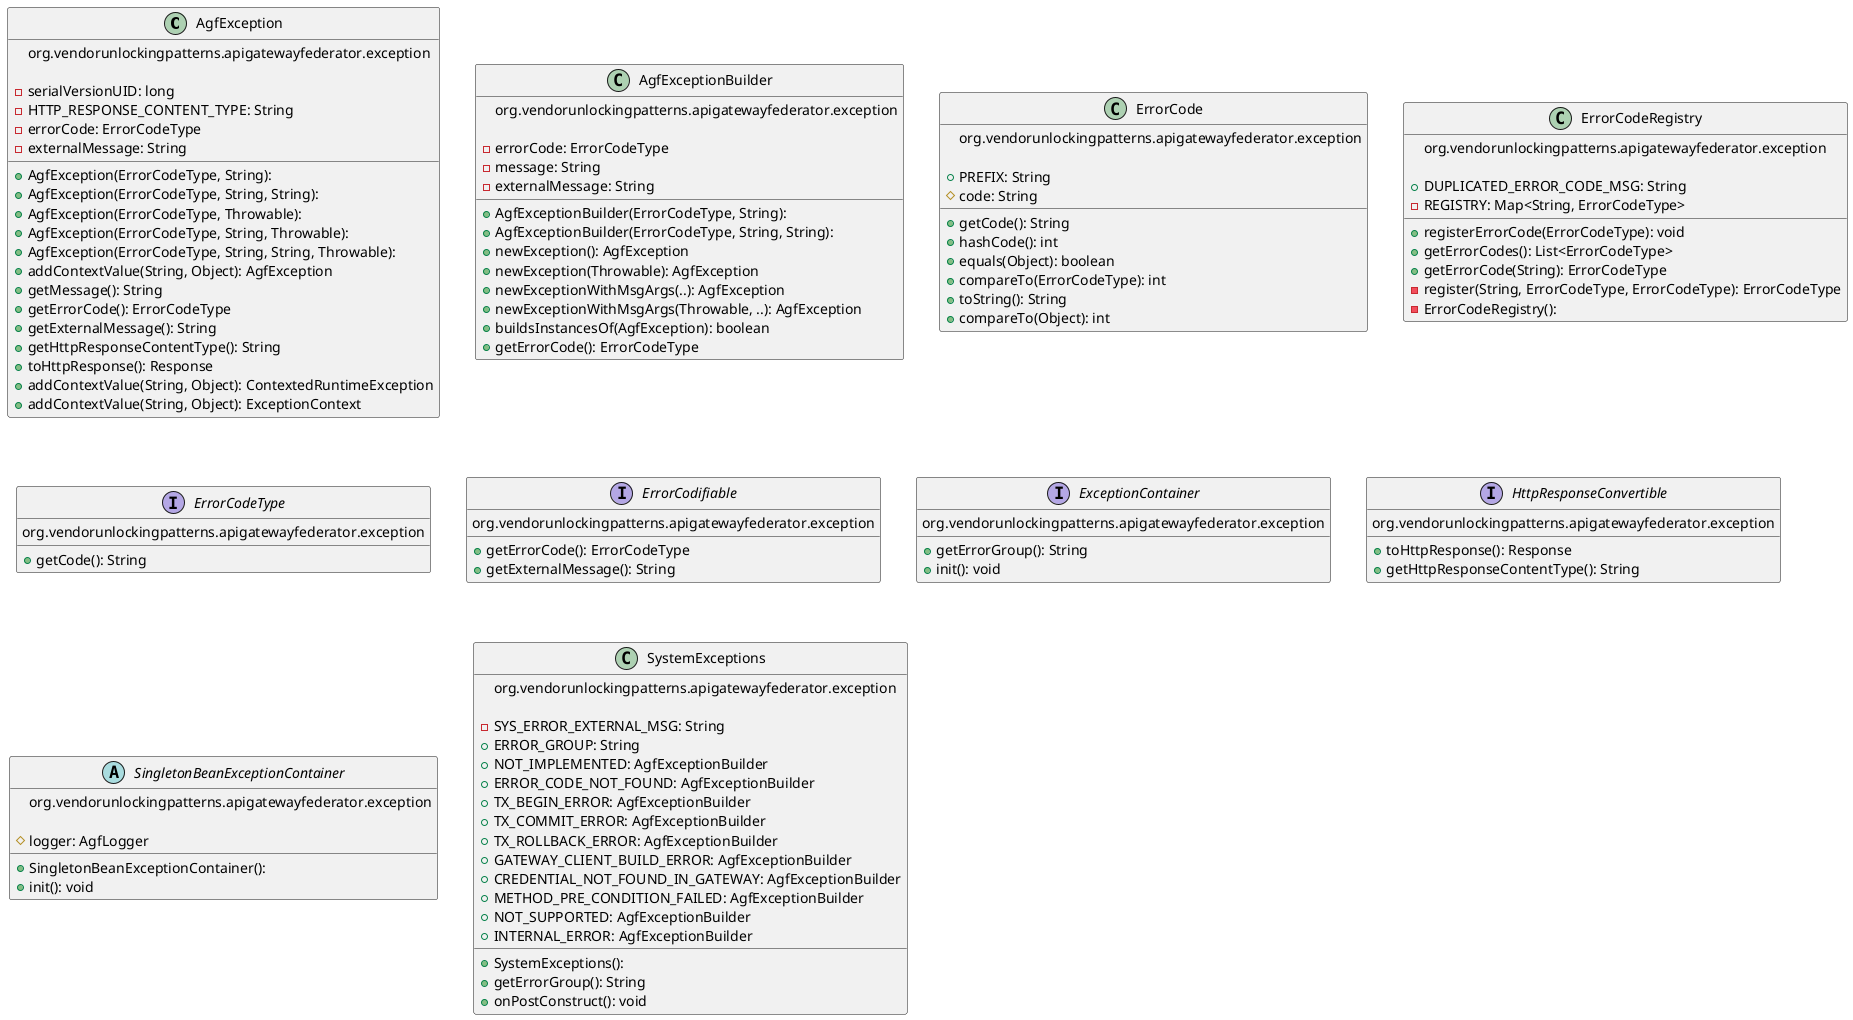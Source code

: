 @startuml
class AgfException {
  org.vendorunlockingpatterns.apigatewayfederator.exception
 
  - serialVersionUID: long
  - HTTP_RESPONSE_CONTENT_TYPE: String
  - errorCode: ErrorCodeType
  - externalMessage: String
 
  + AgfException(ErrorCodeType, String): 
  + AgfException(ErrorCodeType, String, String): 
  + AgfException(ErrorCodeType, Throwable): 
  + AgfException(ErrorCodeType, String, Throwable): 
  + AgfException(ErrorCodeType, String, String, Throwable): 
  + addContextValue(String, Object): AgfException
  + getMessage(): String
  + getErrorCode(): ErrorCodeType
  + getExternalMessage(): String
  + getHttpResponseContentType(): String
  + toHttpResponse(): Response
  + addContextValue(String, Object): ContextedRuntimeException
  + addContextValue(String, Object): ExceptionContext
}
class AgfExceptionBuilder {
  org.vendorunlockingpatterns.apigatewayfederator.exception
 
  - errorCode: ErrorCodeType
  - message: String
  - externalMessage: String
 
  + AgfExceptionBuilder(ErrorCodeType, String): 
  + AgfExceptionBuilder(ErrorCodeType, String, String): 
  + newException(): AgfException
  + newException(Throwable): AgfException
  + newExceptionWithMsgArgs(..): AgfException
  + newExceptionWithMsgArgs(Throwable, ..): AgfException
  + buildsInstancesOf(AgfException): boolean
  + getErrorCode(): ErrorCodeType
}
class ErrorCode {
  org.vendorunlockingpatterns.apigatewayfederator.exception
 
  + PREFIX: String
  # code: String
 
  + getCode(): String
  + hashCode(): int
  + equals(Object): boolean
  + compareTo(ErrorCodeType): int
  + toString(): String
  + compareTo(Object): int
}
class ErrorCodeRegistry {
  org.vendorunlockingpatterns.apigatewayfederator.exception
 
  + DUPLICATED_ERROR_CODE_MSG: String
  - REGISTRY: Map<String, ErrorCodeType>
 
  + registerErrorCode(ErrorCodeType): void
  + getErrorCodes(): List<ErrorCodeType>
  + getErrorCode(String): ErrorCodeType
  - register(String, ErrorCodeType, ErrorCodeType): ErrorCodeType
  - ErrorCodeRegistry(): 
}
interface ErrorCodeType {
  org.vendorunlockingpatterns.apigatewayfederator.exception
 
  + getCode(): String
}
interface ErrorCodifiable {
  org.vendorunlockingpatterns.apigatewayfederator.exception
 
  + getErrorCode(): ErrorCodeType
  + getExternalMessage(): String
}
interface ExceptionContainer {
  org.vendorunlockingpatterns.apigatewayfederator.exception
 
  + getErrorGroup(): String
  + init(): void
}
interface HttpResponseConvertible {
  org.vendorunlockingpatterns.apigatewayfederator.exception
 
  + toHttpResponse(): Response
  + getHttpResponseContentType(): String
}
abstract SingletonBeanExceptionContainer {
  org.vendorunlockingpatterns.apigatewayfederator.exception
 
  # logger: AgfLogger
 
  + SingletonBeanExceptionContainer(): 
  + init(): void
}
class SystemExceptions {
  org.vendorunlockingpatterns.apigatewayfederator.exception
 
  - SYS_ERROR_EXTERNAL_MSG: String
  + ERROR_GROUP: String
  + NOT_IMPLEMENTED: AgfExceptionBuilder
  + ERROR_CODE_NOT_FOUND: AgfExceptionBuilder
  + TX_BEGIN_ERROR: AgfExceptionBuilder
  + TX_COMMIT_ERROR: AgfExceptionBuilder
  + TX_ROLLBACK_ERROR: AgfExceptionBuilder
  + GATEWAY_CLIENT_BUILD_ERROR: AgfExceptionBuilder
  + CREDENTIAL_NOT_FOUND_IN_GATEWAY: AgfExceptionBuilder
  + METHOD_PRE_CONDITION_FAILED: AgfExceptionBuilder
  + NOT_SUPPORTED: AgfExceptionBuilder
  + INTERNAL_ERROR: AgfExceptionBuilder
 
  + SystemExceptions(): 
  + getErrorGroup(): String
  + onPostConstruct(): void
}

@enduml